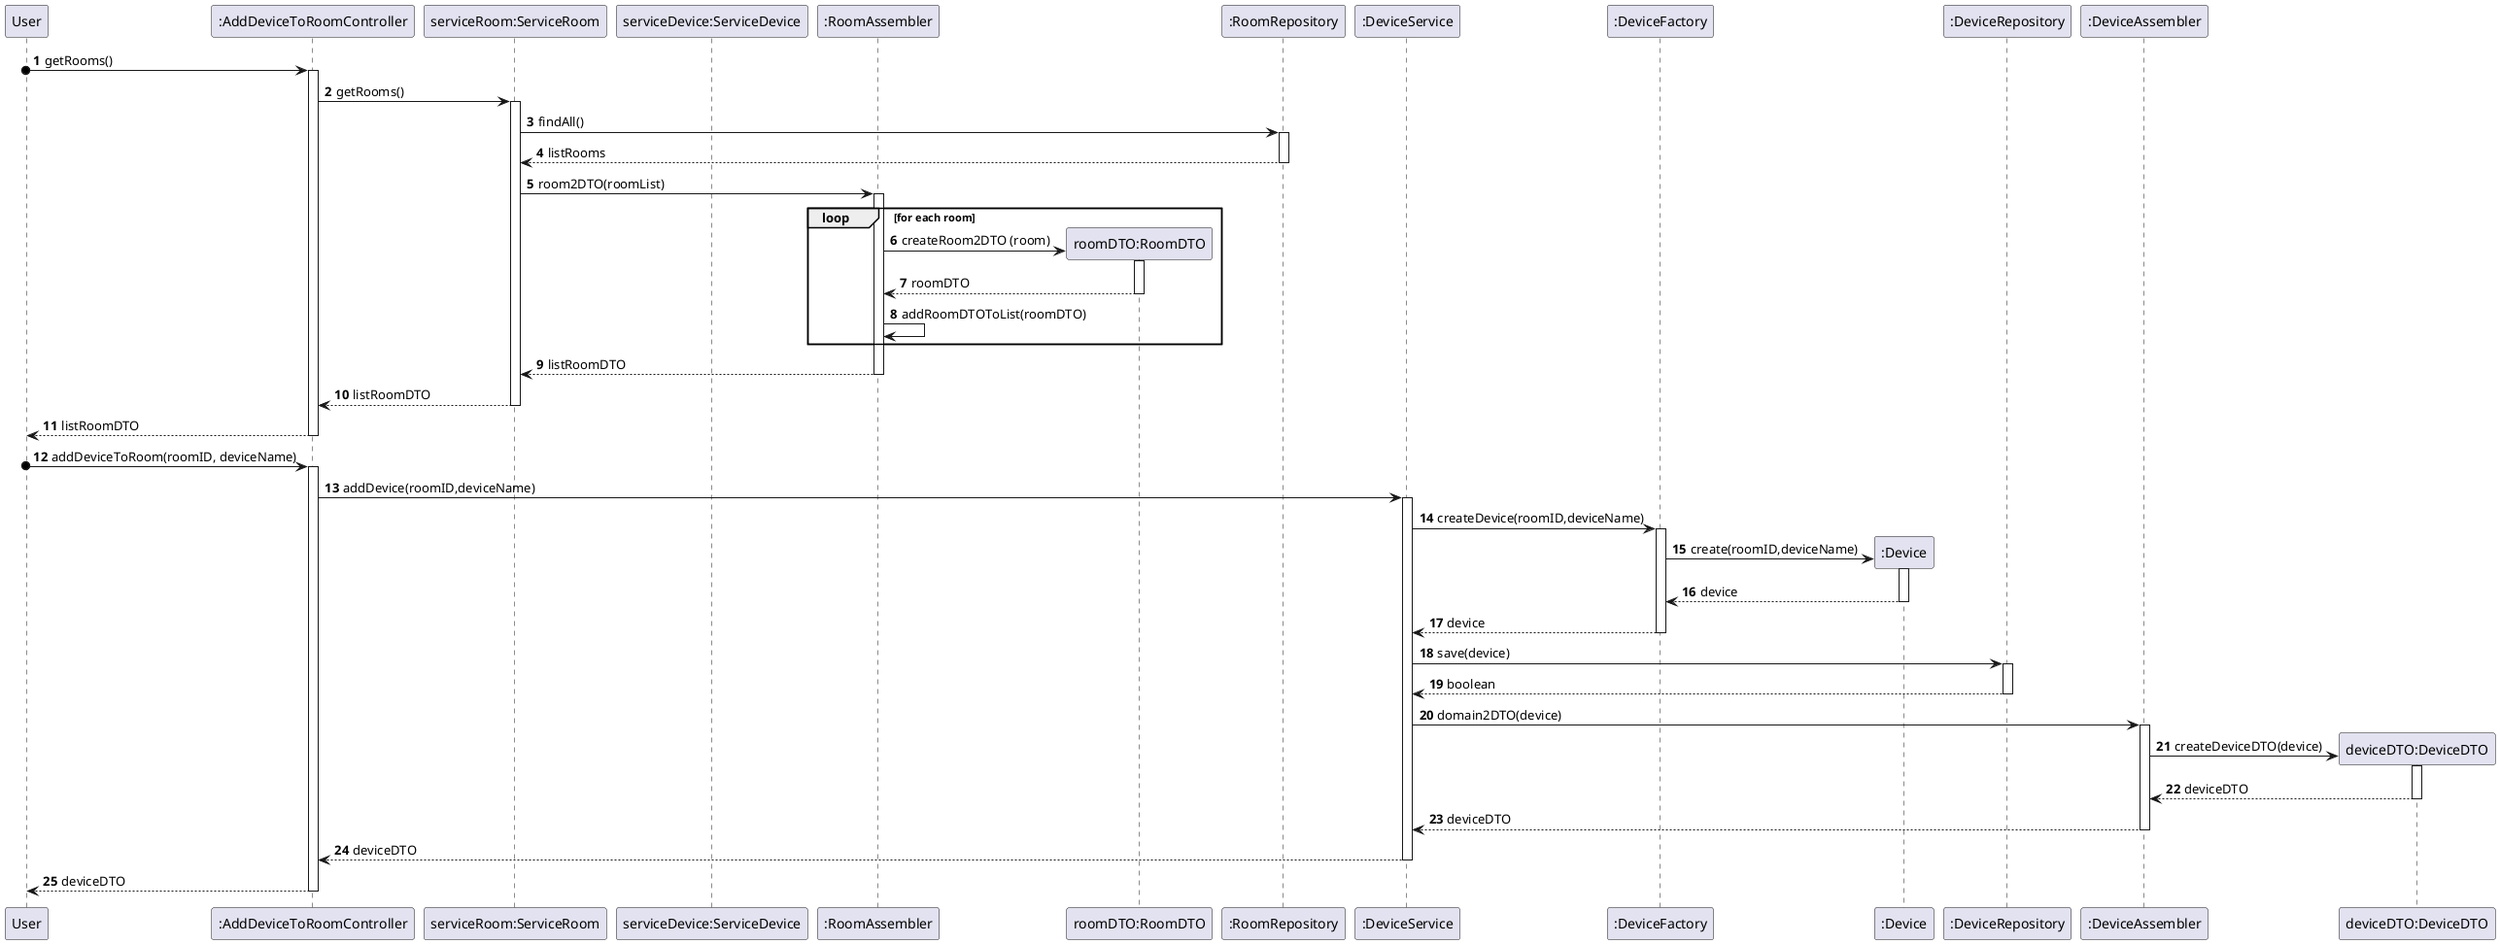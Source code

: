 @startuml
!pragma layout smetana


participant User as User

participant ":AddDeviceToRoomController" as Controller
participant "serviceRoom:ServiceRoom" as ServiceRoom
participant "serviceDevice:ServiceDevice" as ServiceDevice
participant ":RoomAssembler" as RoomAssembler
participant "roomDTO:RoomDTO" as RoomDTO
participant ":RoomRepository" as RoomRepo
participant ":DeviceAssembler" as DeviceAssembler
participant "deviceDTO:DeviceDTO" as DeviceDTO
participant ":Device" as Device
participant ":DeviceService" as Service
participant ":DeviceFactory" as Factory
participant "device :Device" as Device
participant ":DeviceRepository" as Repository
participant ":DeviceAssembler" as DeviceAssembler
participant "deviceDTO :DeviceDTO" as DeviceDTO
autonumber

User o-> Controller: getRooms()

activate Controller

Controller -> ServiceRoom: getRooms()

activate ServiceRoom

ServiceRoom -> RoomRepo: findAll()

activate RoomRepo

RoomRepo --> ServiceRoom: listRooms

deactivate RoomRepo

ServiceRoom -> RoomAssembler : room2DTO(roomList)

activate RoomAssembler

loop for each room

    create RoomDTO

    RoomAssembler -> RoomDTO: createRoom2DTO (room)

     activate RoomDTO

     RoomDTO --> RoomAssembler: roomDTO

      deactivate RoomDTO

     RoomAssembler -> RoomAssembler: addRoomDTOToList(roomDTO)

end
RoomAssembler --> ServiceRoom: listRoomDTO

deactivate RoomAssembler

ServiceRoom --> Controller: listRoomDTO

deactivate ServiceRoom
Controller --> User : listRoomDTO
deactivate Controller


User o-> Controller : addDeviceToRoom(roomID, deviceName)
activate Controller

Controller -> Service : addDevice(roomID,deviceName)
activate Service

Service -> Factory : createDevice(roomID,deviceName)
activate Factory

create Device
Factory -> Device : create(roomID,deviceName)

activate Device
Device --> Factory : device

deactivate Device
Factory --> Service : device

deactivate Factory
Service -> Repository : save(device)

activate Repository

Repository --> Service : boolean
deactivate Repository


Service -> DeviceAssembler : domain2DTO(device)
create DeviceDTO

activate DeviceAssembler
DeviceAssembler -> DeviceDTO : createDeviceDTO(device)

activate DeviceDTO
DeviceDTO --> DeviceAssembler : deviceDTO
deactivate DeviceDTO

DeviceAssembler --> Service : deviceDTO
deactivate DeviceAssembler


Service --> Controller : deviceDTO
deactivate Service

Controller --> User : deviceDTO
deactivate Controller
@enduml
